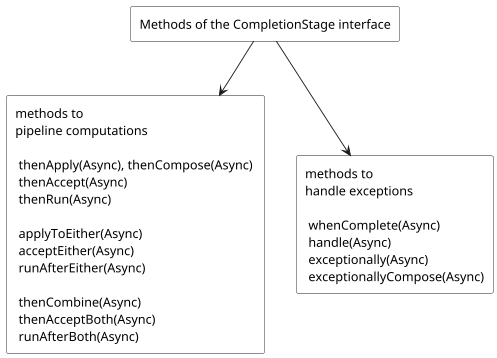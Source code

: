 @startuml

scale 0.9
skinparam monochrome true
skinparam RectangleBackgroundColor white

rectangle "Methods of the CompletionStage interface" as methods
rectangle "methods to\npipeline computations \n \n thenApply(Async), thenCompose(Async) \n thenAccept(Async) \n thenRun(Async) \n \n applyToEither(Async) \n acceptEither(Async) \n runAfterEither(Async) \n \n thenCombine(Async) \n thenAcceptBoth(Async) \n runAfterBoth(Async)" as methods1
rectangle "methods to\nhandle exceptions \n \n whenComplete(Async) \n handle(Async) \n exceptionally(Async) \n exceptionallyCompose(Async)" as methods2

methods --> methods1
methods --> methods2

@enduml